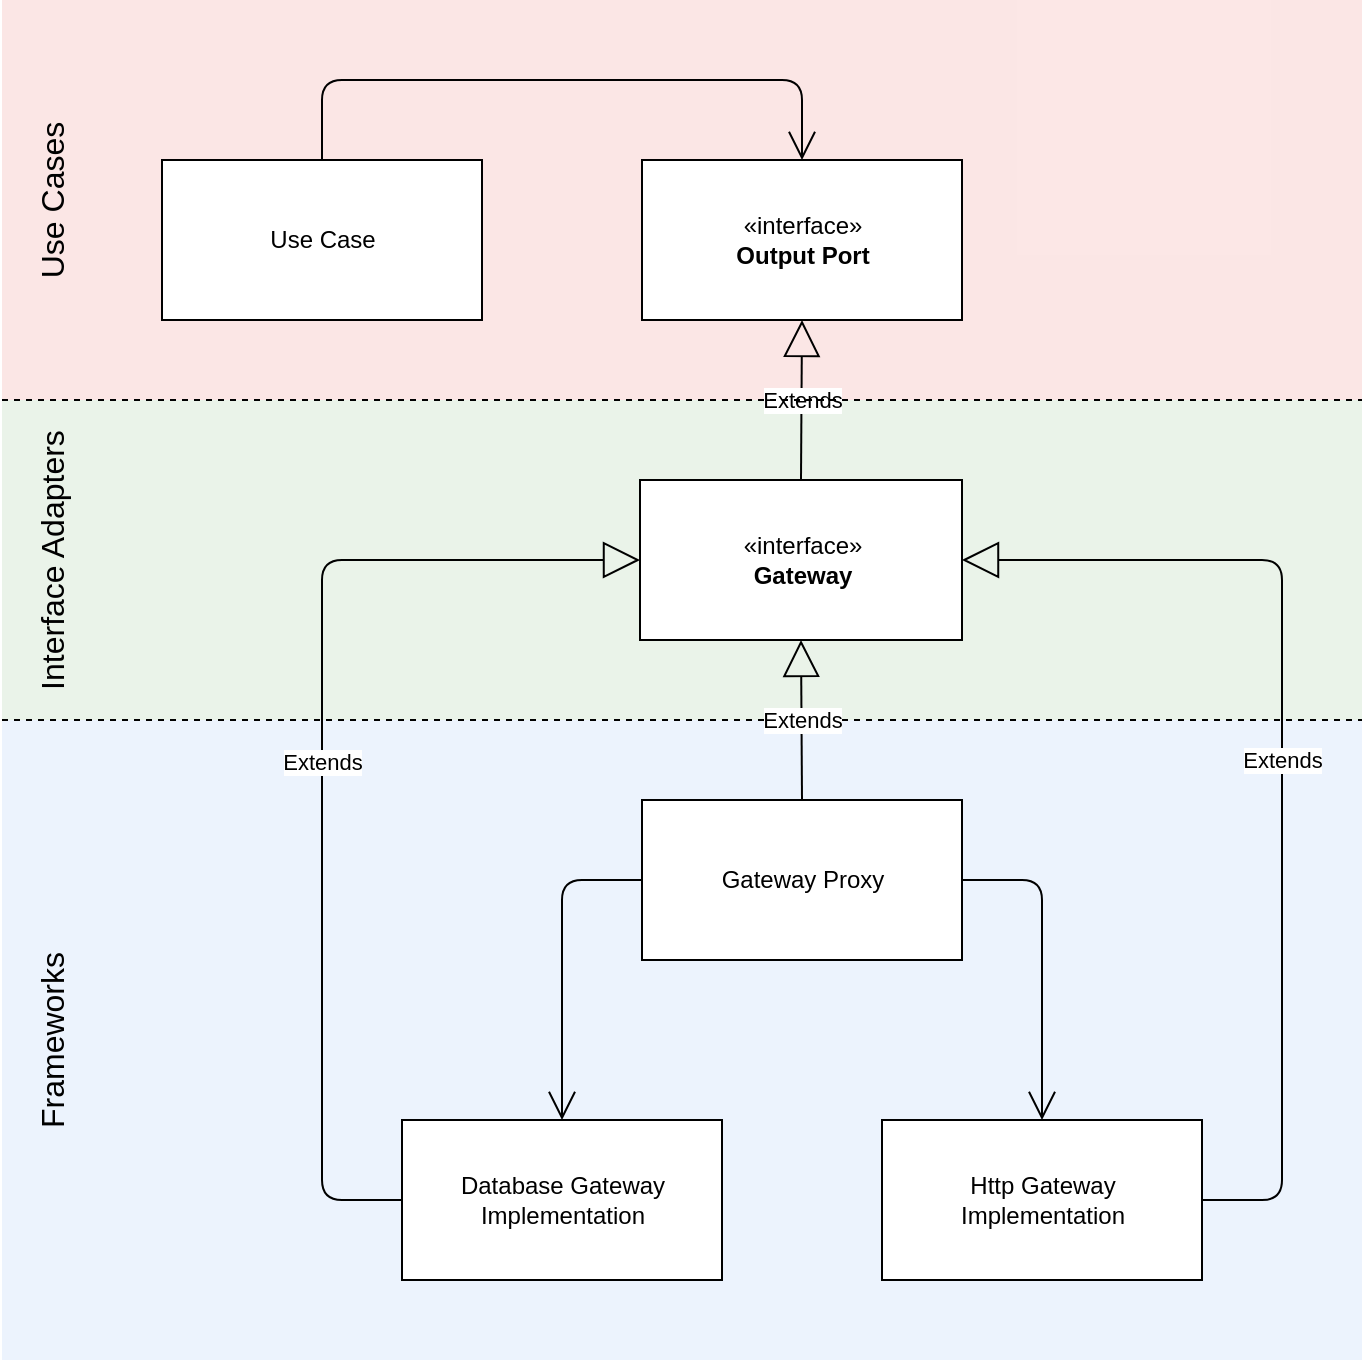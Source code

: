 <mxfile version="14.3.1" type="device"><diagram id="C5RBs43oDa-KdzZeNtuy" name="Page-1"><mxGraphModel dx="946" dy="564" grid="1" gridSize="10" guides="1" tooltips="1" connect="1" arrows="1" fold="1" page="1" pageScale="1" pageWidth="827" pageHeight="1169" math="0" shadow="0"><root><mxCell id="WIyWlLk6GJQsqaUBKTNV-0"/><mxCell id="WIyWlLk6GJQsqaUBKTNV-1" parent="WIyWlLk6GJQsqaUBKTNV-0"/><mxCell id="mCNFyiraDiDsZhtvWO1Y-6" value="" style="rounded=0;whiteSpace=wrap;html=1;fillColor=#dae8fc;strokeColor=none;opacity=50;" vertex="1" parent="WIyWlLk6GJQsqaUBKTNV-1"><mxGeometry y="360" width="680" height="320" as="geometry"/></mxCell><mxCell id="qTtUNrDxN0jAeqlKfjCK-15" value="" style="rounded=0;whiteSpace=wrap;html=1;opacity=50;fillColor=#d5e8d4;strokeColor=none;" parent="WIyWlLk6GJQsqaUBKTNV-1" vertex="1"><mxGeometry y="200" width="680" height="160" as="geometry"/></mxCell><mxCell id="qTtUNrDxN0jAeqlKfjCK-14" value="" style="rounded=0;whiteSpace=wrap;html=1;fillColor=#f8cecc;strokeColor=none;opacity=50;" parent="WIyWlLk6GJQsqaUBKTNV-1" vertex="1"><mxGeometry width="680" height="200" as="geometry"/></mxCell><mxCell id="qTtUNrDxN0jAeqlKfjCK-0" value="Use Case" style="html=1;" parent="WIyWlLk6GJQsqaUBKTNV-1" vertex="1"><mxGeometry x="80" y="80" width="160" height="80" as="geometry"/></mxCell><mxCell id="qTtUNrDxN0jAeqlKfjCK-1" value="«interface»&lt;br&gt;&lt;b&gt;Output Port&lt;/b&gt;" style="html=1;" parent="WIyWlLk6GJQsqaUBKTNV-1" vertex="1"><mxGeometry x="320" y="80" width="160" height="80" as="geometry"/></mxCell><mxCell id="qTtUNrDxN0jAeqlKfjCK-2" value="«interface»&lt;br&gt;&lt;b&gt;Gateway&lt;/b&gt;" style="html=1;" parent="WIyWlLk6GJQsqaUBKTNV-1" vertex="1"><mxGeometry x="319" y="240" width="161" height="80" as="geometry"/></mxCell><mxCell id="qTtUNrDxN0jAeqlKfjCK-3" value="Database Gateway&lt;br&gt;Implementation" style="html=1;" parent="WIyWlLk6GJQsqaUBKTNV-1" vertex="1"><mxGeometry x="200" y="560" width="160" height="80" as="geometry"/></mxCell><mxCell id="qTtUNrDxN0jAeqlKfjCK-4" value="Extends" style="endArrow=block;endSize=16;endFill=0;html=1;exitX=0.5;exitY=0;exitDx=0;exitDy=0;entryX=0.5;entryY=1;entryDx=0;entryDy=0;" parent="WIyWlLk6GJQsqaUBKTNV-1" source="qTtUNrDxN0jAeqlKfjCK-2" target="qTtUNrDxN0jAeqlKfjCK-1" edge="1"><mxGeometry width="160" relative="1" as="geometry"><mxPoint x="70" y="310" as="sourcePoint"/><mxPoint x="230" y="310" as="targetPoint"/></mxGeometry></mxCell><mxCell id="qTtUNrDxN0jAeqlKfjCK-6" value="" style="endArrow=open;endFill=1;endSize=12;html=1;exitX=0.5;exitY=0;exitDx=0;exitDy=0;entryX=0.5;entryY=0;entryDx=0;entryDy=0;" parent="WIyWlLk6GJQsqaUBKTNV-1" source="qTtUNrDxN0jAeqlKfjCK-0" target="qTtUNrDxN0jAeqlKfjCK-1" edge="1"><mxGeometry width="160" relative="1" as="geometry"><mxPoint x="150" y="230" as="sourcePoint"/><mxPoint x="310" y="230" as="targetPoint"/><Array as="points"><mxPoint x="160" y="40"/><mxPoint x="400" y="40"/></Array></mxGeometry></mxCell><mxCell id="qTtUNrDxN0jAeqlKfjCK-7" value="Http Gateway&lt;br&gt;Implementation" style="html=1;" parent="WIyWlLk6GJQsqaUBKTNV-1" vertex="1"><mxGeometry x="440" y="560" width="160" height="80" as="geometry"/></mxCell><mxCell id="qTtUNrDxN0jAeqlKfjCK-9" value="&lt;font style=&quot;font-size: 16px&quot;&gt;Use Cases&lt;/font&gt;" style="text;html=1;strokeColor=none;fillColor=none;align=center;verticalAlign=middle;whiteSpace=wrap;rounded=0;autosize=1;rotation=-90;" parent="WIyWlLk6GJQsqaUBKTNV-1" vertex="1"><mxGeometry x="-20" y="90" width="90" height="20" as="geometry"/></mxCell><mxCell id="qTtUNrDxN0jAeqlKfjCK-10" value="" style="endArrow=none;dashed=1;html=1;" parent="WIyWlLk6GJQsqaUBKTNV-1" edge="1"><mxGeometry width="50" height="50" relative="1" as="geometry"><mxPoint y="200" as="sourcePoint"/><mxPoint x="680" y="200" as="targetPoint"/></mxGeometry></mxCell><mxCell id="qTtUNrDxN0jAeqlKfjCK-11" value="" style="endArrow=none;dashed=1;html=1;" parent="WIyWlLk6GJQsqaUBKTNV-1" edge="1"><mxGeometry width="50" height="50" relative="1" as="geometry"><mxPoint y="360" as="sourcePoint"/><mxPoint x="680" y="360" as="targetPoint"/></mxGeometry></mxCell><mxCell id="qTtUNrDxN0jAeqlKfjCK-12" value="&lt;font style=&quot;font-size: 16px&quot;&gt;Interface Adapters&lt;/font&gt;" style="text;html=1;strokeColor=none;fillColor=none;align=center;verticalAlign=middle;whiteSpace=wrap;rounded=0;autosize=1;rotation=-90;" parent="WIyWlLk6GJQsqaUBKTNV-1" vertex="1"><mxGeometry x="-50" y="270" width="150" height="20" as="geometry"/></mxCell><mxCell id="qTtUNrDxN0jAeqlKfjCK-13" value="&lt;font style=&quot;font-size: 16px&quot;&gt;Frameworks&lt;/font&gt;" style="text;html=1;strokeColor=none;fillColor=none;align=center;verticalAlign=middle;whiteSpace=wrap;rounded=0;autosize=1;rotation=-90;" parent="WIyWlLk6GJQsqaUBKTNV-1" vertex="1"><mxGeometry x="5" y="510" width="40" height="20" as="geometry"/></mxCell><mxCell id="mCNFyiraDiDsZhtvWO1Y-0" value="Gateway Proxy" style="html=1;" vertex="1" parent="WIyWlLk6GJQsqaUBKTNV-1"><mxGeometry x="320" y="400" width="160" height="80" as="geometry"/></mxCell><mxCell id="mCNFyiraDiDsZhtvWO1Y-1" value="Extends" style="endArrow=block;endSize=16;endFill=0;html=1;exitX=0.5;exitY=0;exitDx=0;exitDy=0;entryX=0.5;entryY=1;entryDx=0;entryDy=0;" edge="1" parent="WIyWlLk6GJQsqaUBKTNV-1" source="mCNFyiraDiDsZhtvWO1Y-0" target="qTtUNrDxN0jAeqlKfjCK-2"><mxGeometry width="160" relative="1" as="geometry"><mxPoint x="540" y="450" as="sourcePoint"/><mxPoint x="700" y="450" as="targetPoint"/></mxGeometry></mxCell><mxCell id="mCNFyiraDiDsZhtvWO1Y-2" value="Extends" style="endArrow=block;endSize=16;endFill=0;html=1;exitX=1;exitY=0.5;exitDx=0;exitDy=0;entryX=1;entryY=0.5;entryDx=0;entryDy=0;" edge="1" parent="WIyWlLk6GJQsqaUBKTNV-1" source="qTtUNrDxN0jAeqlKfjCK-7" target="qTtUNrDxN0jAeqlKfjCK-2"><mxGeometry width="160" relative="1" as="geometry"><mxPoint x="650" y="450" as="sourcePoint"/><mxPoint x="810" y="450" as="targetPoint"/><Array as="points"><mxPoint x="640" y="600"/><mxPoint x="640" y="280"/></Array></mxGeometry></mxCell><mxCell id="mCNFyiraDiDsZhtvWO1Y-3" value="Extends" style="endArrow=block;endSize=16;endFill=0;html=1;exitX=0;exitY=0.5;exitDx=0;exitDy=0;entryX=0;entryY=0.5;entryDx=0;entryDy=0;" edge="1" parent="WIyWlLk6GJQsqaUBKTNV-1" source="qTtUNrDxN0jAeqlKfjCK-3" target="qTtUNrDxN0jAeqlKfjCK-2"><mxGeometry width="160" relative="1" as="geometry"><mxPoint x="170" y="690" as="sourcePoint"/><mxPoint x="330" y="690" as="targetPoint"/><Array as="points"><mxPoint x="160" y="600"/><mxPoint x="160" y="280"/></Array></mxGeometry></mxCell><mxCell id="mCNFyiraDiDsZhtvWO1Y-4" value="" style="endArrow=open;endFill=1;endSize=12;html=1;exitX=0;exitY=0.5;exitDx=0;exitDy=0;entryX=0.5;entryY=0;entryDx=0;entryDy=0;" edge="1" parent="WIyWlLk6GJQsqaUBKTNV-1" source="mCNFyiraDiDsZhtvWO1Y-0" target="qTtUNrDxN0jAeqlKfjCK-3"><mxGeometry width="160" relative="1" as="geometry"><mxPoint x="340" y="760" as="sourcePoint"/><mxPoint x="500" y="760" as="targetPoint"/><Array as="points"><mxPoint x="280" y="440"/></Array></mxGeometry></mxCell><mxCell id="mCNFyiraDiDsZhtvWO1Y-5" value="" style="endArrow=open;endFill=1;endSize=12;html=1;exitX=1;exitY=0.5;exitDx=0;exitDy=0;entryX=0.5;entryY=0;entryDx=0;entryDy=0;" edge="1" parent="WIyWlLk6GJQsqaUBKTNV-1" source="mCNFyiraDiDsZhtvWO1Y-0" target="qTtUNrDxN0jAeqlKfjCK-7"><mxGeometry width="160" relative="1" as="geometry"><mxPoint x="550" y="720" as="sourcePoint"/><mxPoint x="710" y="720" as="targetPoint"/><Array as="points"><mxPoint x="520" y="440"/></Array></mxGeometry></mxCell></root></mxGraphModel></diagram></mxfile>